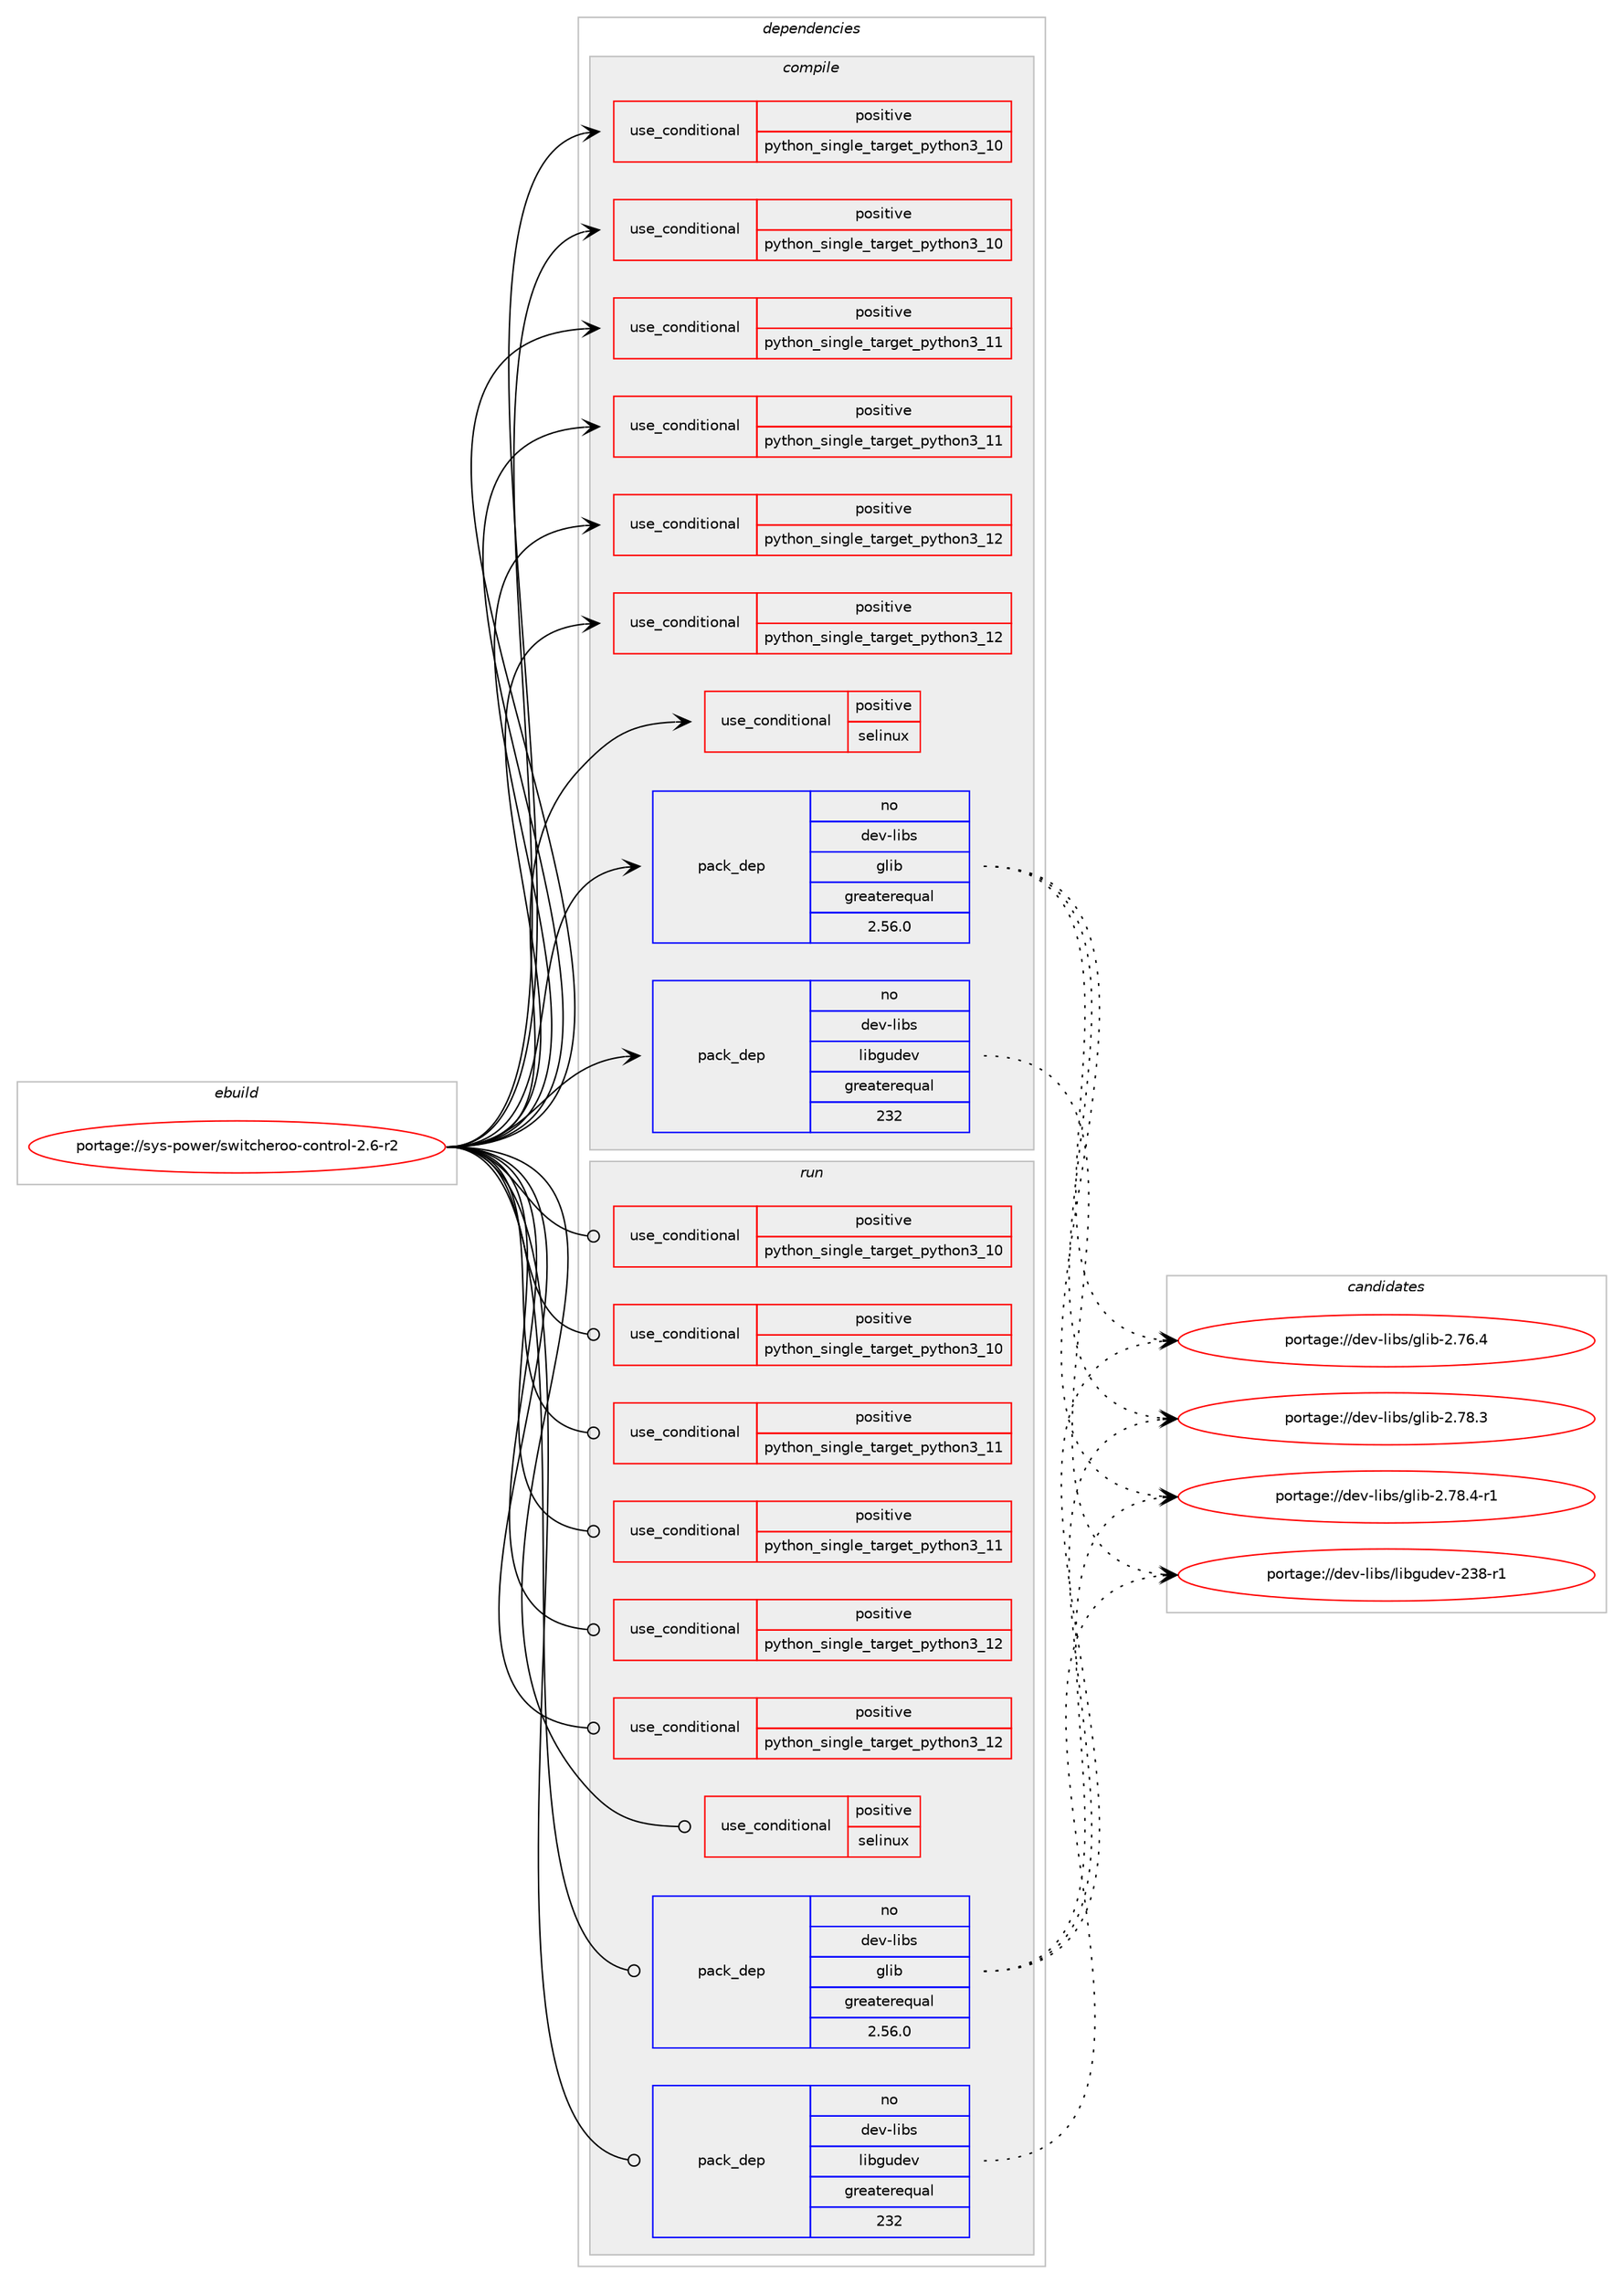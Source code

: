 digraph prolog {

# *************
# Graph options
# *************

newrank=true;
concentrate=true;
compound=true;
graph [rankdir=LR,fontname=Helvetica,fontsize=10,ranksep=1.5];#, ranksep=2.5, nodesep=0.2];
edge  [arrowhead=vee];
node  [fontname=Helvetica,fontsize=10];

# **********
# The ebuild
# **********

subgraph cluster_leftcol {
color=gray;
rank=same;
label=<<i>ebuild</i>>;
id [label="portage://sys-power/switcheroo-control-2.6-r2", color=red, width=4, href="../sys-power/switcheroo-control-2.6-r2.svg"];
}

# ****************
# The dependencies
# ****************

subgraph cluster_midcol {
color=gray;
label=<<i>dependencies</i>>;
subgraph cluster_compile {
fillcolor="#eeeeee";
style=filled;
label=<<i>compile</i>>;
subgraph cond14962 {
dependency22038 [label=<<TABLE BORDER="0" CELLBORDER="1" CELLSPACING="0" CELLPADDING="4"><TR><TD ROWSPAN="3" CELLPADDING="10">use_conditional</TD></TR><TR><TD>positive</TD></TR><TR><TD>python_single_target_python3_10</TD></TR></TABLE>>, shape=none, color=red];
# *** BEGIN UNKNOWN DEPENDENCY TYPE (TODO) ***
# dependency22038 -> package_dependency(portage://sys-power/switcheroo-control-2.6-r2,install,no,dev-lang,python,none,[,,],[slot(3.10)],[])
# *** END UNKNOWN DEPENDENCY TYPE (TODO) ***

}
id:e -> dependency22038:w [weight=20,style="solid",arrowhead="vee"];
subgraph cond14963 {
dependency22039 [label=<<TABLE BORDER="0" CELLBORDER="1" CELLSPACING="0" CELLPADDING="4"><TR><TD ROWSPAN="3" CELLPADDING="10">use_conditional</TD></TR><TR><TD>positive</TD></TR><TR><TD>python_single_target_python3_10</TD></TR></TABLE>>, shape=none, color=red];
# *** BEGIN UNKNOWN DEPENDENCY TYPE (TODO) ***
# dependency22039 -> package_dependency(portage://sys-power/switcheroo-control-2.6-r2,install,no,dev-python,pygobject,none,[,,],[slot(3)],[use(enable(python_targets_python3_10),negative)])
# *** END UNKNOWN DEPENDENCY TYPE (TODO) ***

}
id:e -> dependency22039:w [weight=20,style="solid",arrowhead="vee"];
subgraph cond14964 {
dependency22040 [label=<<TABLE BORDER="0" CELLBORDER="1" CELLSPACING="0" CELLPADDING="4"><TR><TD ROWSPAN="3" CELLPADDING="10">use_conditional</TD></TR><TR><TD>positive</TD></TR><TR><TD>python_single_target_python3_11</TD></TR></TABLE>>, shape=none, color=red];
# *** BEGIN UNKNOWN DEPENDENCY TYPE (TODO) ***
# dependency22040 -> package_dependency(portage://sys-power/switcheroo-control-2.6-r2,install,no,dev-lang,python,none,[,,],[slot(3.11)],[])
# *** END UNKNOWN DEPENDENCY TYPE (TODO) ***

}
id:e -> dependency22040:w [weight=20,style="solid",arrowhead="vee"];
subgraph cond14965 {
dependency22041 [label=<<TABLE BORDER="0" CELLBORDER="1" CELLSPACING="0" CELLPADDING="4"><TR><TD ROWSPAN="3" CELLPADDING="10">use_conditional</TD></TR><TR><TD>positive</TD></TR><TR><TD>python_single_target_python3_11</TD></TR></TABLE>>, shape=none, color=red];
# *** BEGIN UNKNOWN DEPENDENCY TYPE (TODO) ***
# dependency22041 -> package_dependency(portage://sys-power/switcheroo-control-2.6-r2,install,no,dev-python,pygobject,none,[,,],[slot(3)],[use(enable(python_targets_python3_11),negative)])
# *** END UNKNOWN DEPENDENCY TYPE (TODO) ***

}
id:e -> dependency22041:w [weight=20,style="solid",arrowhead="vee"];
subgraph cond14966 {
dependency22042 [label=<<TABLE BORDER="0" CELLBORDER="1" CELLSPACING="0" CELLPADDING="4"><TR><TD ROWSPAN="3" CELLPADDING="10">use_conditional</TD></TR><TR><TD>positive</TD></TR><TR><TD>python_single_target_python3_12</TD></TR></TABLE>>, shape=none, color=red];
# *** BEGIN UNKNOWN DEPENDENCY TYPE (TODO) ***
# dependency22042 -> package_dependency(portage://sys-power/switcheroo-control-2.6-r2,install,no,dev-lang,python,none,[,,],[slot(3.12)],[])
# *** END UNKNOWN DEPENDENCY TYPE (TODO) ***

}
id:e -> dependency22042:w [weight=20,style="solid",arrowhead="vee"];
subgraph cond14967 {
dependency22043 [label=<<TABLE BORDER="0" CELLBORDER="1" CELLSPACING="0" CELLPADDING="4"><TR><TD ROWSPAN="3" CELLPADDING="10">use_conditional</TD></TR><TR><TD>positive</TD></TR><TR><TD>python_single_target_python3_12</TD></TR></TABLE>>, shape=none, color=red];
# *** BEGIN UNKNOWN DEPENDENCY TYPE (TODO) ***
# dependency22043 -> package_dependency(portage://sys-power/switcheroo-control-2.6-r2,install,no,dev-python,pygobject,none,[,,],[slot(3)],[use(enable(python_targets_python3_12),negative)])
# *** END UNKNOWN DEPENDENCY TYPE (TODO) ***

}
id:e -> dependency22043:w [weight=20,style="solid",arrowhead="vee"];
subgraph cond14968 {
dependency22044 [label=<<TABLE BORDER="0" CELLBORDER="1" CELLSPACING="0" CELLPADDING="4"><TR><TD ROWSPAN="3" CELLPADDING="10">use_conditional</TD></TR><TR><TD>positive</TD></TR><TR><TD>selinux</TD></TR></TABLE>>, shape=none, color=red];
# *** BEGIN UNKNOWN DEPENDENCY TYPE (TODO) ***
# dependency22044 -> package_dependency(portage://sys-power/switcheroo-control-2.6-r2,install,no,sec-policy,selinux-switcheroo,none,[,,],[],[])
# *** END UNKNOWN DEPENDENCY TYPE (TODO) ***

}
id:e -> dependency22044:w [weight=20,style="solid",arrowhead="vee"];
subgraph pack6877 {
dependency22045 [label=<<TABLE BORDER="0" CELLBORDER="1" CELLSPACING="0" CELLPADDING="4" WIDTH="220"><TR><TD ROWSPAN="6" CELLPADDING="30">pack_dep</TD></TR><TR><TD WIDTH="110">no</TD></TR><TR><TD>dev-libs</TD></TR><TR><TD>glib</TD></TR><TR><TD>greaterequal</TD></TR><TR><TD>2.56.0</TD></TR></TABLE>>, shape=none, color=blue];
}
id:e -> dependency22045:w [weight=20,style="solid",arrowhead="vee"];
subgraph pack6878 {
dependency22046 [label=<<TABLE BORDER="0" CELLBORDER="1" CELLSPACING="0" CELLPADDING="4" WIDTH="220"><TR><TD ROWSPAN="6" CELLPADDING="30">pack_dep</TD></TR><TR><TD WIDTH="110">no</TD></TR><TR><TD>dev-libs</TD></TR><TR><TD>libgudev</TD></TR><TR><TD>greaterequal</TD></TR><TR><TD>232</TD></TR></TABLE>>, shape=none, color=blue];
}
id:e -> dependency22046:w [weight=20,style="solid",arrowhead="vee"];
}
subgraph cluster_compileandrun {
fillcolor="#eeeeee";
style=filled;
label=<<i>compile and run</i>>;
}
subgraph cluster_run {
fillcolor="#eeeeee";
style=filled;
label=<<i>run</i>>;
subgraph cond14969 {
dependency22047 [label=<<TABLE BORDER="0" CELLBORDER="1" CELLSPACING="0" CELLPADDING="4"><TR><TD ROWSPAN="3" CELLPADDING="10">use_conditional</TD></TR><TR><TD>positive</TD></TR><TR><TD>python_single_target_python3_10</TD></TR></TABLE>>, shape=none, color=red];
# *** BEGIN UNKNOWN DEPENDENCY TYPE (TODO) ***
# dependency22047 -> package_dependency(portage://sys-power/switcheroo-control-2.6-r2,run,no,dev-lang,python,none,[,,],[slot(3.10)],[])
# *** END UNKNOWN DEPENDENCY TYPE (TODO) ***

}
id:e -> dependency22047:w [weight=20,style="solid",arrowhead="odot"];
subgraph cond14970 {
dependency22048 [label=<<TABLE BORDER="0" CELLBORDER="1" CELLSPACING="0" CELLPADDING="4"><TR><TD ROWSPAN="3" CELLPADDING="10">use_conditional</TD></TR><TR><TD>positive</TD></TR><TR><TD>python_single_target_python3_10</TD></TR></TABLE>>, shape=none, color=red];
# *** BEGIN UNKNOWN DEPENDENCY TYPE (TODO) ***
# dependency22048 -> package_dependency(portage://sys-power/switcheroo-control-2.6-r2,run,no,dev-python,pygobject,none,[,,],[slot(3)],[use(enable(python_targets_python3_10),negative)])
# *** END UNKNOWN DEPENDENCY TYPE (TODO) ***

}
id:e -> dependency22048:w [weight=20,style="solid",arrowhead="odot"];
subgraph cond14971 {
dependency22049 [label=<<TABLE BORDER="0" CELLBORDER="1" CELLSPACING="0" CELLPADDING="4"><TR><TD ROWSPAN="3" CELLPADDING="10">use_conditional</TD></TR><TR><TD>positive</TD></TR><TR><TD>python_single_target_python3_11</TD></TR></TABLE>>, shape=none, color=red];
# *** BEGIN UNKNOWN DEPENDENCY TYPE (TODO) ***
# dependency22049 -> package_dependency(portage://sys-power/switcheroo-control-2.6-r2,run,no,dev-lang,python,none,[,,],[slot(3.11)],[])
# *** END UNKNOWN DEPENDENCY TYPE (TODO) ***

}
id:e -> dependency22049:w [weight=20,style="solid",arrowhead="odot"];
subgraph cond14972 {
dependency22050 [label=<<TABLE BORDER="0" CELLBORDER="1" CELLSPACING="0" CELLPADDING="4"><TR><TD ROWSPAN="3" CELLPADDING="10">use_conditional</TD></TR><TR><TD>positive</TD></TR><TR><TD>python_single_target_python3_11</TD></TR></TABLE>>, shape=none, color=red];
# *** BEGIN UNKNOWN DEPENDENCY TYPE (TODO) ***
# dependency22050 -> package_dependency(portage://sys-power/switcheroo-control-2.6-r2,run,no,dev-python,pygobject,none,[,,],[slot(3)],[use(enable(python_targets_python3_11),negative)])
# *** END UNKNOWN DEPENDENCY TYPE (TODO) ***

}
id:e -> dependency22050:w [weight=20,style="solid",arrowhead="odot"];
subgraph cond14973 {
dependency22051 [label=<<TABLE BORDER="0" CELLBORDER="1" CELLSPACING="0" CELLPADDING="4"><TR><TD ROWSPAN="3" CELLPADDING="10">use_conditional</TD></TR><TR><TD>positive</TD></TR><TR><TD>python_single_target_python3_12</TD></TR></TABLE>>, shape=none, color=red];
# *** BEGIN UNKNOWN DEPENDENCY TYPE (TODO) ***
# dependency22051 -> package_dependency(portage://sys-power/switcheroo-control-2.6-r2,run,no,dev-lang,python,none,[,,],[slot(3.12)],[])
# *** END UNKNOWN DEPENDENCY TYPE (TODO) ***

}
id:e -> dependency22051:w [weight=20,style="solid",arrowhead="odot"];
subgraph cond14974 {
dependency22052 [label=<<TABLE BORDER="0" CELLBORDER="1" CELLSPACING="0" CELLPADDING="4"><TR><TD ROWSPAN="3" CELLPADDING="10">use_conditional</TD></TR><TR><TD>positive</TD></TR><TR><TD>python_single_target_python3_12</TD></TR></TABLE>>, shape=none, color=red];
# *** BEGIN UNKNOWN DEPENDENCY TYPE (TODO) ***
# dependency22052 -> package_dependency(portage://sys-power/switcheroo-control-2.6-r2,run,no,dev-python,pygobject,none,[,,],[slot(3)],[use(enable(python_targets_python3_12),negative)])
# *** END UNKNOWN DEPENDENCY TYPE (TODO) ***

}
id:e -> dependency22052:w [weight=20,style="solid",arrowhead="odot"];
subgraph cond14975 {
dependency22053 [label=<<TABLE BORDER="0" CELLBORDER="1" CELLSPACING="0" CELLPADDING="4"><TR><TD ROWSPAN="3" CELLPADDING="10">use_conditional</TD></TR><TR><TD>positive</TD></TR><TR><TD>selinux</TD></TR></TABLE>>, shape=none, color=red];
# *** BEGIN UNKNOWN DEPENDENCY TYPE (TODO) ***
# dependency22053 -> package_dependency(portage://sys-power/switcheroo-control-2.6-r2,run,no,sec-policy,selinux-switcheroo,none,[,,],[],[])
# *** END UNKNOWN DEPENDENCY TYPE (TODO) ***

}
id:e -> dependency22053:w [weight=20,style="solid",arrowhead="odot"];
subgraph pack6879 {
dependency22054 [label=<<TABLE BORDER="0" CELLBORDER="1" CELLSPACING="0" CELLPADDING="4" WIDTH="220"><TR><TD ROWSPAN="6" CELLPADDING="30">pack_dep</TD></TR><TR><TD WIDTH="110">no</TD></TR><TR><TD>dev-libs</TD></TR><TR><TD>glib</TD></TR><TR><TD>greaterequal</TD></TR><TR><TD>2.56.0</TD></TR></TABLE>>, shape=none, color=blue];
}
id:e -> dependency22054:w [weight=20,style="solid",arrowhead="odot"];
subgraph pack6880 {
dependency22055 [label=<<TABLE BORDER="0" CELLBORDER="1" CELLSPACING="0" CELLPADDING="4" WIDTH="220"><TR><TD ROWSPAN="6" CELLPADDING="30">pack_dep</TD></TR><TR><TD WIDTH="110">no</TD></TR><TR><TD>dev-libs</TD></TR><TR><TD>libgudev</TD></TR><TR><TD>greaterequal</TD></TR><TR><TD>232</TD></TR></TABLE>>, shape=none, color=blue];
}
id:e -> dependency22055:w [weight=20,style="solid",arrowhead="odot"];
}
}

# **************
# The candidates
# **************

subgraph cluster_choices {
rank=same;
color=gray;
label=<<i>candidates</i>>;

subgraph choice6877 {
color=black;
nodesep=1;
choice1001011184510810598115471031081059845504655544652 [label="portage://dev-libs/glib-2.76.4", color=red, width=4,href="../dev-libs/glib-2.76.4.svg"];
choice1001011184510810598115471031081059845504655564651 [label="portage://dev-libs/glib-2.78.3", color=red, width=4,href="../dev-libs/glib-2.78.3.svg"];
choice10010111845108105981154710310810598455046555646524511449 [label="portage://dev-libs/glib-2.78.4-r1", color=red, width=4,href="../dev-libs/glib-2.78.4-r1.svg"];
dependency22045:e -> choice1001011184510810598115471031081059845504655544652:w [style=dotted,weight="100"];
dependency22045:e -> choice1001011184510810598115471031081059845504655564651:w [style=dotted,weight="100"];
dependency22045:e -> choice10010111845108105981154710310810598455046555646524511449:w [style=dotted,weight="100"];
}
subgraph choice6878 {
color=black;
nodesep=1;
choice10010111845108105981154710810598103117100101118455051564511449 [label="portage://dev-libs/libgudev-238-r1", color=red, width=4,href="../dev-libs/libgudev-238-r1.svg"];
dependency22046:e -> choice10010111845108105981154710810598103117100101118455051564511449:w [style=dotted,weight="100"];
}
subgraph choice6879 {
color=black;
nodesep=1;
choice1001011184510810598115471031081059845504655544652 [label="portage://dev-libs/glib-2.76.4", color=red, width=4,href="../dev-libs/glib-2.76.4.svg"];
choice1001011184510810598115471031081059845504655564651 [label="portage://dev-libs/glib-2.78.3", color=red, width=4,href="../dev-libs/glib-2.78.3.svg"];
choice10010111845108105981154710310810598455046555646524511449 [label="portage://dev-libs/glib-2.78.4-r1", color=red, width=4,href="../dev-libs/glib-2.78.4-r1.svg"];
dependency22054:e -> choice1001011184510810598115471031081059845504655544652:w [style=dotted,weight="100"];
dependency22054:e -> choice1001011184510810598115471031081059845504655564651:w [style=dotted,weight="100"];
dependency22054:e -> choice10010111845108105981154710310810598455046555646524511449:w [style=dotted,weight="100"];
}
subgraph choice6880 {
color=black;
nodesep=1;
choice10010111845108105981154710810598103117100101118455051564511449 [label="portage://dev-libs/libgudev-238-r1", color=red, width=4,href="../dev-libs/libgudev-238-r1.svg"];
dependency22055:e -> choice10010111845108105981154710810598103117100101118455051564511449:w [style=dotted,weight="100"];
}
}

}
